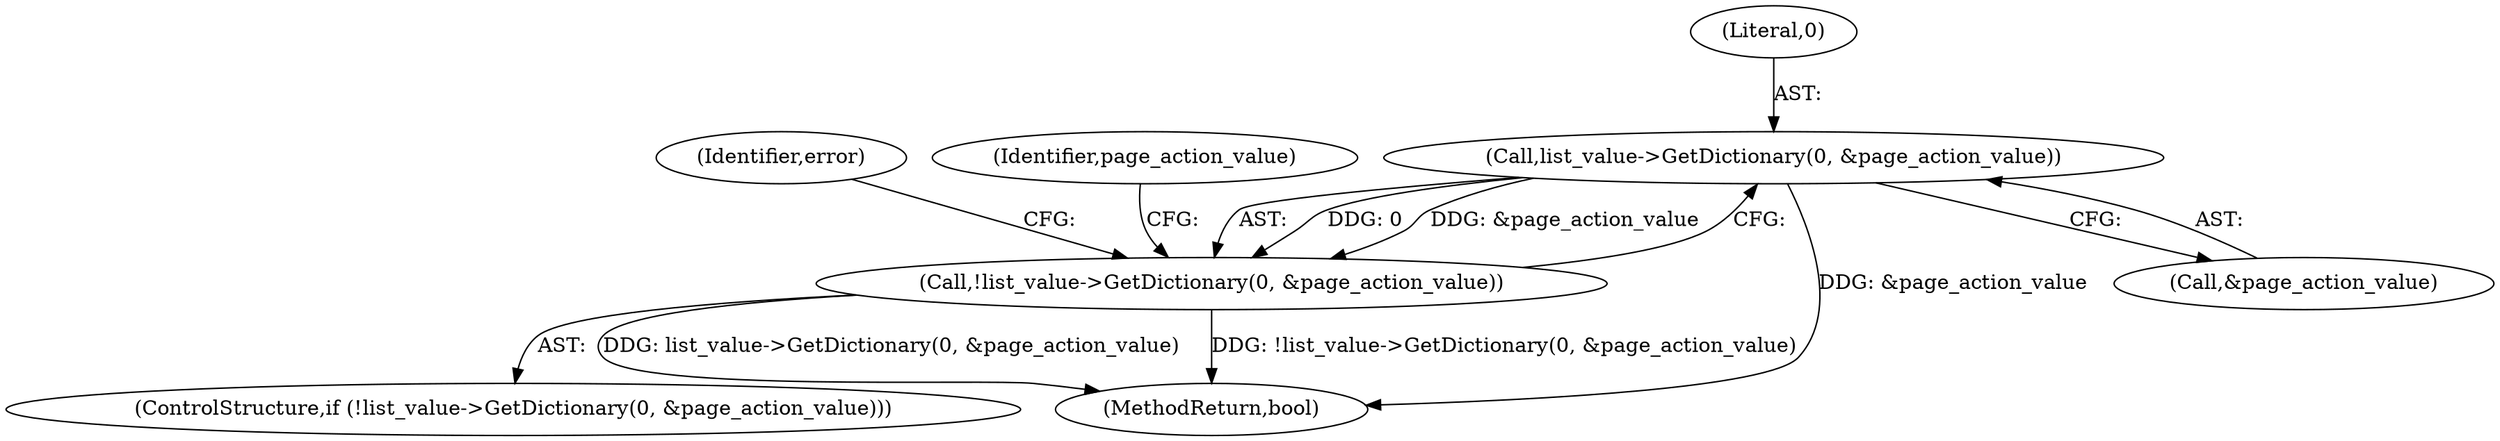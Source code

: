 digraph "0_Chrome_697cd7e2ce2535696f1b9e5cfb474cc36a734747@pointer" {
"1001134" [label="(Call,list_value->GetDictionary(0, &page_action_value))"];
"1001133" [label="(Call,!list_value->GetDictionary(0, &page_action_value))"];
"1001132" [label="(ControlStructure,if (!list_value->GetDictionary(0, &page_action_value)))"];
"1001141" [label="(Identifier,error)"];
"1001172" [label="(Identifier,page_action_value)"];
"1001135" [label="(Literal,0)"];
"1001133" [label="(Call,!list_value->GetDictionary(0, &page_action_value))"];
"1002005" [label="(MethodReturn,bool)"];
"1001136" [label="(Call,&page_action_value)"];
"1001134" [label="(Call,list_value->GetDictionary(0, &page_action_value))"];
"1001134" -> "1001133"  [label="AST: "];
"1001134" -> "1001136"  [label="CFG: "];
"1001135" -> "1001134"  [label="AST: "];
"1001136" -> "1001134"  [label="AST: "];
"1001133" -> "1001134"  [label="CFG: "];
"1001134" -> "1002005"  [label="DDG: &page_action_value"];
"1001134" -> "1001133"  [label="DDG: 0"];
"1001134" -> "1001133"  [label="DDG: &page_action_value"];
"1001133" -> "1001132"  [label="AST: "];
"1001141" -> "1001133"  [label="CFG: "];
"1001172" -> "1001133"  [label="CFG: "];
"1001133" -> "1002005"  [label="DDG: list_value->GetDictionary(0, &page_action_value)"];
"1001133" -> "1002005"  [label="DDG: !list_value->GetDictionary(0, &page_action_value)"];
}
